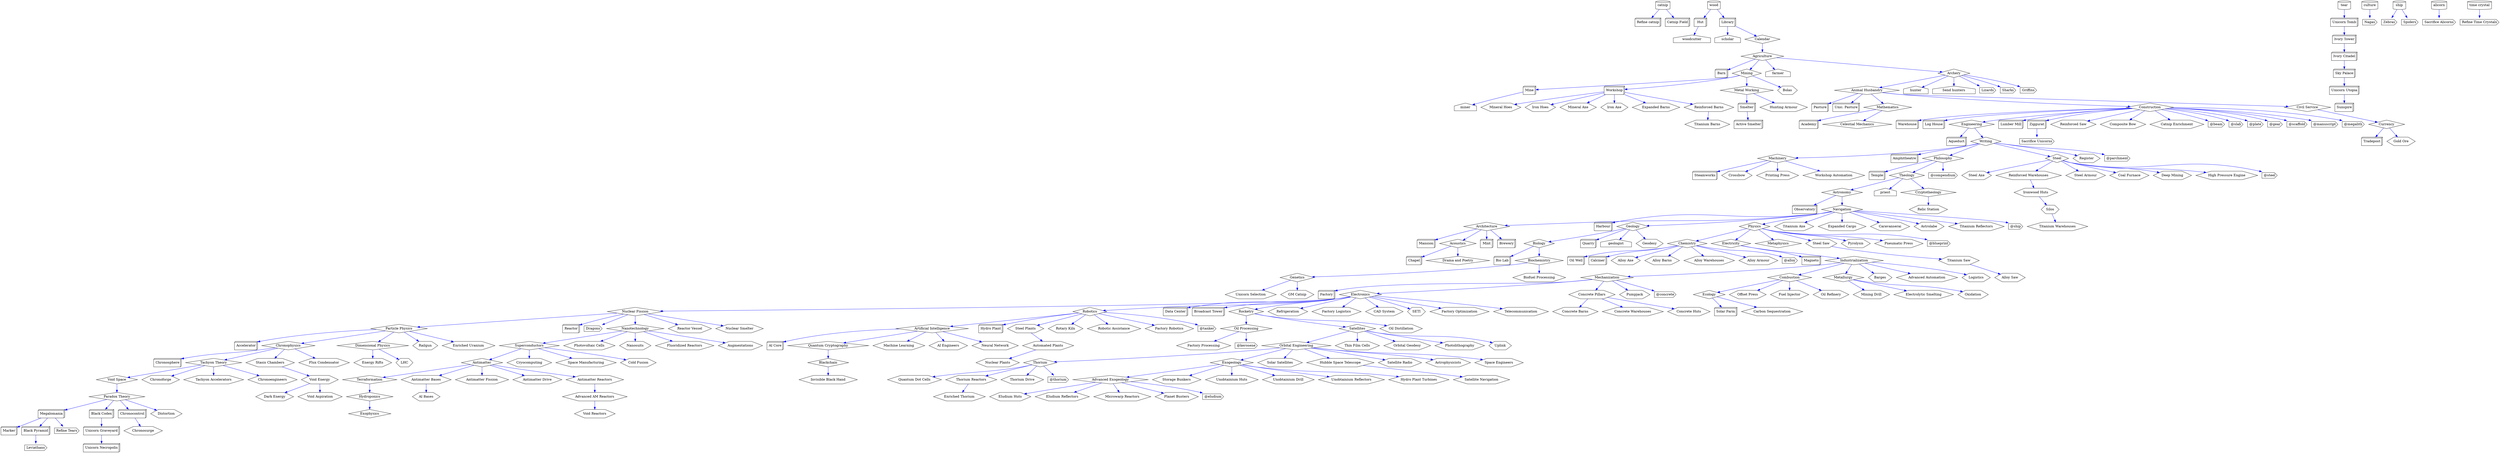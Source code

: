 digraph {
  "catnip" -> "Refine catnip" [color="blue"];
  "catnip" -> "Catnip Field" [color="blue"];
  "wood" -> "Hut" [color="blue"];
  "wood" -> "Library" [color="blue"];
  "Agriculture" -> "Barn" [color="blue"];
  "Mining" -> "Mine" [color="blue"];
  "Mining" -> "Workshop" [color="blue"];
  "Metal Working" -> "Smelter" [color="blue"];
  "Smelter" -> "Active Smelter" [color="blue"];
  "Animal Husbandry" -> "Pasture" [color="blue"];
  "Animal Husbandry" -> "Unic. Pasture" [color="blue"];
  "Mathematics" -> "Academy" [color="blue"];
  "Construction" -> "Warehouse" [color="blue"];
  "Construction" -> "Log House" [color="blue"];
  "Engineering" -> "Aqueduct" [color="blue"];
  "Architecture" -> "Mansion" [color="blue"];
  "Astronomy" -> "Observatory" [color="blue"];
  "Biology" -> "Bio Lab" [color="blue"];
  "Navigation" -> "Harbour" [color="blue"];
  "Geology" -> "Quarry" [color="blue"];
  "Construction" -> "Lumber Mill" [color="blue"];
  "Chemistry" -> "Oil Well" [color="blue"];
  "Particle Physics" -> "Accelerator" [color="blue"];
  "Machinery" -> "Steamworks" [color="blue"];
  "Electricity" -> "Magneto" [color="blue"];
  "Chemistry" -> "Calciner" [color="blue"];
  "Mechanization" -> "Factory" [color="blue"];
  "Nuclear Fission" -> "Reactor" [color="blue"];
  "Writing" -> "Amphitheatre" [color="blue"];
  "Acoustics" -> "Chapel" [color="blue"];
  "Philosophy" -> "Temple" [color="blue"];
  "Currency" -> "Tradepost" [color="blue"];
  "Architecture" -> "Mint" [color="blue"];
  "Architecture" -> "Brewery" [color="blue"];
  "Construction" -> "Ziggurat" [color="blue"];
  "Chronophysics" -> "Chronosphere" [color="blue"];
  "Artificial Intelligence" -> "AI Core" [color="blue"];
  "Ecology" -> "Solar Farm" [color="blue"];
  "Robotics" -> "Hydro Plant" [color="blue"];
  "Electronics" -> "Data Center" [color="blue"];
  "Electronics" -> "Broadcast Tower" [color="blue"];
  "tear" -> "Unicorn Tomb" [color="blue"];
  "Unicorn Tomb" -> "Ivory Tower" [color="blue"];
  "Ivory Tower" -> "Ivory Citadel" [color="blue"];
  "Ivory Citadel" -> "Sky Palace" [color="blue"];
  "Sky Palace" -> "Unicorn Utopia" [color="blue"];
  "Unicorn Utopia" -> "Sunspire" [color="blue"];
  "Megalomania" -> "Marker" [color="blue"];
  "Black Codex" -> "Unicorn Graveyard" [color="blue"];
  "Unicorn Graveyard" -> "Unicorn Necropolis" [color="blue"];
  "Megalomania" -> "Black Pyramid" [color="blue"];
  "Paradox Theory" -> "Chronocontrol" [color="blue"];
  "Paradox Theory" -> "Megalomania" [color="blue"];
  "Paradox Theory" -> "Black Codex" [color="blue"];
  "Hut" -> "woodcutter" [color="blue"];
  "Library" -> "scholar" [color="blue"];
  "Agriculture" -> "farmer" [color="blue"];
  "Archery" -> "hunter" [color="blue"];
  "Mine" -> "miner" [color="blue"];
  "Theology" -> "priest" [color="blue"];
  "Geology" -> "geologist" [color="blue"];
  "Archery" -> "Send hunters" [color="blue"];
  "Archery" -> "Lizards" [color="blue"];
  "Archery" -> "Sharks" [color="blue"];
  "Archery" -> "Griffins" [color="blue"];
  "culture" -> "Nagas" [color="blue"];
  "ship" -> "Zebras" [color="blue"];
  "ship" -> "Spiders" [color="blue"];
  "Nuclear Fission" -> "Dragons" [color="blue"];
  "Black Pyramid" -> "Leviathans" [color="blue"];
  "Ziggurat" -> "Sacrifice Unicorns" [color="blue"];
  "alicorn" -> "Sacrifice Alicorns" [color="blue"];
  "Megalomania" -> "Refine Tears" [color="blue"];
  "time crystal" -> "Refine Time Crystals" [color="blue"];
  "Library" -> "Calendar" [color="blue"];
  "Calendar" -> "Agriculture" [color="blue"];
  "Agriculture" -> "Archery" [color="blue"];
  "Agriculture" -> "Mining" [color="blue"];
  "Archery" -> "Animal Husbandry" [color="blue"];
  "Mining" -> "Metal Working" [color="blue"];
  "Animal Husbandry" -> "Civil Service" [color="blue"];
  "Animal Husbandry" -> "Mathematics" [color="blue"];
  "Animal Husbandry" -> "Construction" [color="blue"];
  "Civil Service" -> "Currency" [color="blue"];
  "Mathematics" -> "Celestial Mechanics" [color="blue"];
  "Construction" -> "Engineering" [color="blue"];
  "Engineering" -> "Writing" [color="blue"];
  "Writing" -> "Philosophy" [color="blue"];
  "Writing" -> "Steel" [color="blue"];
  "Writing" -> "Machinery" [color="blue"];
  "Philosophy" -> "Theology" [color="blue"];
  "Theology" -> "Astronomy" [color="blue"];
  "Astronomy" -> "Navigation" [color="blue"];
  "Navigation" -> "Architecture" [color="blue"];
  "Navigation" -> "Physics" [color="blue"];
  "Physics" -> "Metaphysics" [color="blue"];
  "Physics" -> "Chemistry" [color="blue"];
  "Architecture" -> "Acoustics" [color="blue"];
  "Navigation" -> "Geology" [color="blue"];
  "Acoustics" -> "Drama and Poetry" [color="blue"];
  "Physics" -> "Electricity" [color="blue"];
  "Geology" -> "Biology" [color="blue"];
  "Biology" -> "Biochemistry" [color="blue"];
  "Biochemistry" -> "Genetics" [color="blue"];
  "Electricity" -> "Industrialization" [color="blue"];
  "Industrialization" -> "Mechanization" [color="blue"];
  "Industrialization" -> "Combustion" [color="blue"];
  "Industrialization" -> "Metallurgy" [color="blue"];
  "Combustion" -> "Ecology" [color="blue"];
  "Mechanization" -> "Electronics" [color="blue"];
  "Electronics" -> "Robotics" [color="blue"];
  "Robotics" -> "Artificial Intelligence" [color="blue"];
  "Artificial Intelligence" -> "Quantum Cryptography" [color="blue"];
  "Quantum Cryptography" -> "Blackchain" [color="blue"];
  "Electronics" -> "Nuclear Fission" [color="blue"];
  "Electronics" -> "Rocketry" [color="blue"];
  "Rocketry" -> "Oil Processing" [color="blue"];
  "Rocketry" -> "Satellites" [color="blue"];
  "Satellites" -> "Orbital Engineering" [color="blue"];
  "Orbital Engineering" -> "Thorium" [color="blue"];
  "Orbital Engineering" -> "Exogeology" [color="blue"];
  "Exogeology" -> "Advanced Exogeology" [color="blue"];
  "Nuclear Fission" -> "Nanotechnology" [color="blue"];
  "Nanotechnology" -> "Superconductors" [color="blue"];
  "Superconductors" -> "Antimatter" [color="blue"];
  "Antimatter" -> "Terraformation" [color="blue"];
  "Terraformation" -> "Hydroponics" [color="blue"];
  "Hydroponics" -> "Exophysics" [color="blue"];
  "Nuclear Fission" -> "Particle Physics" [color="blue"];
  "Particle Physics" -> "Dimensional Physics" [color="blue"];
  "Particle Physics" -> "Chronophysics" [color="blue"];
  "Chronophysics" -> "Tachyon Theory" [color="blue"];
  "Theology" -> "Cryptotheology" [color="blue"];
  "Tachyon Theory" -> "Void Space" [color="blue"];
  "Void Space" -> "Paradox Theory" [color="blue"];
  "Workshop" -> "Mineral Hoes" [color="blue"];
  "Workshop" -> "Iron Hoes" [color="blue"];
  "Workshop" -> "Mineral Axe" [color="blue"];
  "Workshop" -> "Iron Axe" [color="blue"];
  "Steel" -> "Steel Axe" [color="blue"];
  "Construction" -> "Reinforced Saw" [color="blue"];
  "Physics" -> "Steel Saw" [color="blue"];
  "Steel Saw" -> "Titanium Saw" [color="blue"];
  "Titanium Saw" -> "Alloy Saw" [color="blue"];
  "Navigation" -> "Titanium Axe" [color="blue"];
  "Chemistry" -> "Alloy Axe" [color="blue"];
  "Workshop" -> "Expanded Barns" [color="blue"];
  "Workshop" -> "Reinforced Barns" [color="blue"];
  "Steel" -> "Reinforced Warehouses" [color="blue"];
  "Reinforced Barns" -> "Titanium Barns" [color="blue"];
  "Chemistry" -> "Alloy Barns" [color="blue"];
  "Concrete Pillars" -> "Concrete Barns" [color="blue"];
  "Silos" -> "Titanium Warehouses" [color="blue"];
  "Chemistry" -> "Alloy Warehouses" [color="blue"];
  "Concrete Pillars" -> "Concrete Warehouses" [color="blue"];
  "Exogeology" -> "Storage Bunkers" [color="blue"];
  "Dimensional Physics" -> "Energy Rifts" [color="blue"];
  "Chronophysics" -> "Stasis Chambers" [color="blue"];
  "Stasis Chambers" -> "Void Energy" [color="blue"];
  "Void Energy" -> "Dark Energy" [color="blue"];
  "Tachyon Theory" -> "Chronoforge" [color="blue"];
  "Tachyon Theory" -> "Tachyon Accelerators" [color="blue"];
  "Chronophysics" -> "Flux Condensator" [color="blue"];
  "Dimensional Physics" -> "LHC" [color="blue"];
  "Nanotechnology" -> "Photovoltaic Cells" [color="blue"];
  "Satellites" -> "Thin Film Cells" [color="blue"];
  "Thorium" -> "Quantum Dot Cells" [color="blue"];
  "Orbital Engineering" -> "Solar Satellites" [color="blue"];
  "Navigation" -> "Expanded Cargo" [color="blue"];
  "Industrialization" -> "Barges" [color="blue"];
  "Nuclear Fission" -> "Reactor Vessel" [color="blue"];
  "Reinforced Warehouses" -> "Ironwood Huts" [color="blue"];
  "Concrete Pillars" -> "Concrete Huts" [color="blue"];
  "Exogeology" -> "Unobtainium Huts" [color="blue"];
  "Advanced Exogeology" -> "Eludium Huts" [color="blue"];
  "Ironwood Huts" -> "Silos" [color="blue"];
  "Electronics" -> "Refrigeration" [color="blue"];
  "Construction" -> "Composite Bow" [color="blue"];
  "Machinery" -> "Crossbow" [color="blue"];
  "Particle Physics" -> "Railgun" [color="blue"];
  "Mining" -> "Bolas" [color="blue"];
  "Metal Working" -> "Hunting Armour" [color="blue"];
  "Steel" -> "Steel Armour" [color="blue"];
  "Chemistry" -> "Alloy Armour" [color="blue"];
  "Nanotechnology" -> "Nanosuits" [color="blue"];
  "Navigation" -> "Caravanserai" [color="blue"];
  "Construction" -> "Catnip Enrichment" [color="blue"];
  "Currency" -> "Gold Ore" [color="blue"];
  "Geology" -> "Geodesy" [color="blue"];
  "Writing" -> "Register" [color="blue"];
  "Mechanization" -> "Concrete Pillars" [color="blue"];
  "Metallurgy" -> "Mining Drill" [color="blue"];
  "Exogeology" -> "Unobtainium Drill" [color="blue"];
  "Steel" -> "Coal Furnace" [color="blue"];
  "Steel" -> "Deep Mining" [color="blue"];
  "Physics" -> "Pyrolysis" [color="blue"];
  "Metallurgy" -> "Electrolytic Smelting" [color="blue"];
  "Metallurgy" -> "Oxidation" [color="blue"];
  "Robotics" -> "Steel Plants" [color="blue"];
  "Steel Plants" -> "Automated Plants" [color="blue"];
  "Automated Plants" -> "Nuclear Plants" [color="blue"];
  "Robotics" -> "Rotary Kiln" [color="blue"];
  "Nanotechnology" -> "Fluoridized Reactors" [color="blue"];
  "Nuclear Fission" -> "Nuclear Smelter" [color="blue"];
  "Satellites" -> "Orbital Geodesy" [color="blue"];
  "Machinery" -> "Printing Press" [color="blue"];
  "Combustion" -> "Offset Press" [color="blue"];
  "Satellites" -> "Photolithography" [color="blue"];
  "Satellites" -> "Uplink" [color="blue"];
  "Superconductors" -> "Cryocomputing" [color="blue"];
  "Artificial Intelligence" -> "Machine Learning" [color="blue"];
  "Machinery" -> "Workshop Automation" [color="blue"];
  "Industrialization" -> "Advanced Automation" [color="blue"];
  "Physics" -> "Pneumatic Press" [color="blue"];
  "Steel" -> "High Pressure Engine" [color="blue"];
  "Combustion" -> "Fuel Injector" [color="blue"];
  "Electronics" -> "Factory Logistics" [color="blue"];
  "Ecology" -> "Carbon Sequestration" [color="blue"];
  "Superconductors" -> "Space Manufacturing" [color="blue"];
  "Navigation" -> "Astrolabe" [color="blue"];
  "Navigation" -> "Titanium Reflectors" [color="blue"];
  "Exogeology" -> "Unobtainium Reflectors" [color="blue"];
  "Advanced Exogeology" -> "Eludium Reflectors" [color="blue"];
  "Exogeology" -> "Hydro Plant Turbines" [color="blue"];
  "Antimatter" -> "Antimatter Bases" [color="blue"];
  "Antimatter Bases" -> "AI Bases" [color="blue"];
  "Antimatter" -> "Antimatter Fission" [color="blue"];
  "Antimatter" -> "Antimatter Drive" [color="blue"];
  "Antimatter" -> "Antimatter Reactors" [color="blue"];
  "Antimatter Reactors" -> "Advanced AM Reactors" [color="blue"];
  "Advanced AM Reactors" -> "Void Reactors" [color="blue"];
  "Cryptotheology" -> "Relic Station" [color="blue"];
  "Mechanization" -> "Pumpjack" [color="blue"];
  "Biochemistry" -> "Biofuel Processing" [color="blue"];
  "Genetics" -> "Unicorn Selection" [color="blue"];
  "Genetics" -> "GM Catnip" [color="blue"];
  "Electronics" -> "CAD System" [color="blue"];
  "Electronics" -> "SETI" [color="blue"];
  "Industrialization" -> "Logistics" [color="blue"];
  "Nanotechnology" -> "Augmentations" [color="blue"];
  "Superconductors" -> "Cold Fusion" [color="blue"];
  "Thorium" -> "Thorium Reactors" [color="blue"];
  "Particle Physics" -> "Enriched Uranium" [color="blue"];
  "Thorium Reactors" -> "Enriched Thorium" [color="blue"];
  "Combustion" -> "Oil Refinery" [color="blue"];
  "Orbital Engineering" -> "Hubble Space Telescope" [color="blue"];
  "Hubble Space Telescope" -> "Satellite Navigation" [color="blue"];
  "Orbital Engineering" -> "Satellite Radio" [color="blue"];
  "Orbital Engineering" -> "Astrophysicists" [color="blue"];
  "Advanced Exogeology" -> "Microwarp Reactors" [color="blue"];
  "Advanced Exogeology" -> "Planet Busters" [color="blue"];
  "Thorium" -> "Thorium Drive" [color="blue"];
  "Rocketry" -> "Oil Distillation" [color="blue"];
  "Oil Processing" -> "Factory Processing" [color="blue"];
  "Electronics" -> "Factory Optimization" [color="blue"];
  "Orbital Engineering" -> "Space Engineers" [color="blue"];
  "Artificial Intelligence" -> "AI Engineers" [color="blue"];
  "Tachyon Theory" -> "Chronoengineers" [color="blue"];
  "Electronics" -> "Telecommunication" [color="blue"];
  "Artificial Intelligence" -> "Neural Network" [color="blue"];
  "Robotics" -> "Robotic Assistance" [color="blue"];
  "Robotics" -> "Factory Robotics" [color="blue"];
  "Void Energy" -> "Void Aspiration" [color="blue"];
  "Paradox Theory" -> "Distortion" [color="blue"];
  "Chronocontrol" -> "Chronosurge" [color="blue"];
  "Blackchain" -> "Invisible Black Hand" [color="blue"];
  "Construction" -> "@beam" [color="blue"];
  "Construction" -> "@slab" [color="blue"];
  "Mechanization" -> "@concrete" [color="blue"];
  "Construction" -> "@plate" [color="blue"];
  "Steel" -> "@steel" [color="blue"];
  "Construction" -> "@gear" [color="blue"];
  "Chemistry" -> "@alloy" [color="blue"];
  "Advanced Exogeology" -> "@eludium" [color="blue"];
  "Construction" -> "@scaffold" [color="blue"];
  "Navigation" -> "@ship" [color="blue"];
  "Robotics" -> "@tanker" [color="blue"];
  "Oil Processing" -> "@kerosene" [color="blue"];
  "Writing" -> "@parchment" [color="blue"];
  "Construction" -> "@manuscript" [color="blue"];
  "Philosophy" -> "@compendium" [color="blue"];
  "Physics" -> "@blueprint" [color="blue"];
  "Thorium" -> "@thorium" [color="blue"];
  "Construction" -> "@megalith" [color="blue"];
  "catnip" [shape="cylinder"];
  "wood" [shape="cylinder"];
  "time crystal" [shape="cylinder"];
  "culture" [shape="cylinder"];
  "tear" [shape="cylinder"];
  "alicorn" [shape="cylinder"];
  "Catnip Field" [shape="box3d"];
  "Hut" [shape="box3d"];
  "Library" [shape="box3d"];
  "Barn" [shape="box3d"];
  "Mine" [shape="box3d"];
  "Workshop" [shape="box3d"];
  "Smelter" [shape="box3d"];
  "Active Smelter" [shape="box3d"];
  "Pasture" [shape="box3d"];
  "Unic. Pasture" [shape="box3d"];
  "Academy" [shape="box3d"];
  "Warehouse" [shape="box3d"];
  "Log House" [shape="box3d"];
  "Aqueduct" [shape="box3d"];
  "Mansion" [shape="box3d"];
  "Observatory" [shape="box3d"];
  "Bio Lab" [shape="box3d"];
  "Harbour" [shape="box3d"];
  "Quarry" [shape="box3d"];
  "Lumber Mill" [shape="box3d"];
  "Oil Well" [shape="box3d"];
  "Accelerator" [shape="box3d"];
  "Steamworks" [shape="box3d"];
  "Magneto" [shape="box3d"];
  "Calciner" [shape="box3d"];
  "Factory" [shape="box3d"];
  "Reactor" [shape="box3d"];
  "Amphitheatre" [shape="box3d"];
  "Chapel" [shape="box3d"];
  "Temple" [shape="box3d"];
  "Tradepost" [shape="box3d"];
  "Mint" [shape="box3d"];
  "Brewery" [shape="box3d"];
  "Ziggurat" [shape="box3d"];
  "Chronosphere" [shape="box3d"];
  "AI Core" [shape="box3d"];
  "Solar Farm" [shape="box3d"];
  "Hydro Plant" [shape="box3d"];
  "Data Center" [shape="box3d"];
  "Broadcast Tower" [shape="box3d"];
  "Unicorn Tomb" [shape="box3d"];
  "Ivory Tower" [shape="box3d"];
  "Ivory Citadel" [shape="box3d"];
  "Sky Palace" [shape="box3d"];
  "Unicorn Utopia" [shape="box3d"];
  "Sunspire" [shape="box3d"];
  "Marker" [shape="box3d"];
  "Unicorn Graveyard" [shape="box3d"];
  "Unicorn Necropolis" [shape="box3d"];
  "Black Pyramid" [shape="box3d"];
  "Chronocontrol" [shape="box3d"];
  "Megalomania" [shape="box3d"];
  "Black Codex" [shape="box3d"];
  "woodcutter" [shape="house"];
  "scholar" [shape="house"];
  "farmer" [shape="house"];
  "hunter" [shape="house"];
  "miner" [shape="house"];
  "priest" [shape="house"];
  "geologist" [shape="house"];
  "Calendar" [shape="diamond"];
  "Agriculture" [shape="diamond"];
  "Archery" [shape="diamond"];
  "Mining" [shape="diamond"];
  "Animal Husbandry" [shape="diamond"];
  "Metal Working" [shape="diamond"];
  "Civil Service" [shape="diamond"];
  "Mathematics" [shape="diamond"];
  "Construction" [shape="diamond"];
  "Currency" [shape="diamond"];
  "Celestial Mechanics" [shape="diamond"];
  "Engineering" [shape="diamond"];
  "Writing" [shape="diamond"];
  "Philosophy" [shape="diamond"];
  "Steel" [shape="diamond"];
  "Machinery" [shape="diamond"];
  "Theology" [shape="diamond"];
  "Astronomy" [shape="diamond"];
  "Navigation" [shape="diamond"];
  "Architecture" [shape="diamond"];
  "Physics" [shape="diamond"];
  "Metaphysics" [shape="diamond"];
  "Chemistry" [shape="diamond"];
  "Acoustics" [shape="diamond"];
  "Geology" [shape="diamond"];
  "Drama and Poetry" [shape="diamond"];
  "Electricity" [shape="diamond"];
  "Biology" [shape="diamond"];
  "Biochemistry" [shape="diamond"];
  "Genetics" [shape="diamond"];
  "Industrialization" [shape="diamond"];
  "Mechanization" [shape="diamond"];
  "Combustion" [shape="diamond"];
  "Metallurgy" [shape="diamond"];
  "Ecology" [shape="diamond"];
  "Electronics" [shape="diamond"];
  "Robotics" [shape="diamond"];
  "Artificial Intelligence" [shape="diamond"];
  "Quantum Cryptography" [shape="diamond"];
  "Blackchain" [shape="diamond"];
  "Nuclear Fission" [shape="diamond"];
  "Rocketry" [shape="diamond"];
  "Oil Processing" [shape="diamond"];
  "Satellites" [shape="diamond"];
  "Orbital Engineering" [shape="diamond"];
  "Thorium" [shape="diamond"];
  "Exogeology" [shape="diamond"];
  "Advanced Exogeology" [shape="diamond"];
  "Nanotechnology" [shape="diamond"];
  "Superconductors" [shape="diamond"];
  "Antimatter" [shape="diamond"];
  "Terraformation" [shape="diamond"];
  "Hydroponics" [shape="diamond"];
  "Exophysics" [shape="diamond"];
  "Particle Physics" [shape="diamond"];
  "Dimensional Physics" [shape="diamond"];
  "Chronophysics" [shape="diamond"];
  "Tachyon Theory" [shape="diamond"];
  "Cryptotheology" [shape="diamond"];
  "Void Space" [shape="diamond"];
  "Paradox Theory" [shape="diamond"];
  "Mineral Hoes" [shape="hexagon"];
  "Iron Hoes" [shape="hexagon"];
  "Mineral Axe" [shape="hexagon"];
  "Iron Axe" [shape="hexagon"];
  "Steel Axe" [shape="hexagon"];
  "Reinforced Saw" [shape="hexagon"];
  "Steel Saw" [shape="hexagon"];
  "Titanium Saw" [shape="hexagon"];
  "Alloy Saw" [shape="hexagon"];
  "Titanium Axe" [shape="hexagon"];
  "Alloy Axe" [shape="hexagon"];
  "Expanded Barns" [shape="hexagon"];
  "Reinforced Barns" [shape="hexagon"];
  "Reinforced Warehouses" [shape="hexagon"];
  "Titanium Barns" [shape="hexagon"];
  "Alloy Barns" [shape="hexagon"];
  "Concrete Barns" [shape="hexagon"];
  "Titanium Warehouses" [shape="hexagon"];
  "Alloy Warehouses" [shape="hexagon"];
  "Concrete Warehouses" [shape="hexagon"];
  "Storage Bunkers" [shape="hexagon"];
  "Energy Rifts" [shape="hexagon"];
  "Stasis Chambers" [shape="hexagon"];
  "Void Energy" [shape="hexagon"];
  "Dark Energy" [shape="hexagon"];
  "Chronoforge" [shape="hexagon"];
  "Tachyon Accelerators" [shape="hexagon"];
  "Flux Condensator" [shape="hexagon"];
  "LHC" [shape="hexagon"];
  "Photovoltaic Cells" [shape="hexagon"];
  "Thin Film Cells" [shape="hexagon"];
  "Quantum Dot Cells" [shape="hexagon"];
  "Solar Satellites" [shape="hexagon"];
  "Expanded Cargo" [shape="hexagon"];
  "Barges" [shape="hexagon"];
  "Reactor Vessel" [shape="hexagon"];
  "Ironwood Huts" [shape="hexagon"];
  "Concrete Huts" [shape="hexagon"];
  "Unobtainium Huts" [shape="hexagon"];
  "Eludium Huts" [shape="hexagon"];
  "Silos" [shape="hexagon"];
  "Refrigeration" [shape="hexagon"];
  "Composite Bow" [shape="hexagon"];
  "Crossbow" [shape="hexagon"];
  "Railgun" [shape="hexagon"];
  "Bolas" [shape="hexagon"];
  "Hunting Armour" [shape="hexagon"];
  "Steel Armour" [shape="hexagon"];
  "Alloy Armour" [shape="hexagon"];
  "Nanosuits" [shape="hexagon"];
  "Caravanserai" [shape="hexagon"];
  "Catnip Enrichment" [shape="hexagon"];
  "Gold Ore" [shape="hexagon"];
  "Geodesy" [shape="hexagon"];
  "Register" [shape="hexagon"];
  "Concrete Pillars" [shape="hexagon"];
  "Mining Drill" [shape="hexagon"];
  "Unobtainium Drill" [shape="hexagon"];
  "Coal Furnace" [shape="hexagon"];
  "Deep Mining" [shape="hexagon"];
  "Pyrolysis" [shape="hexagon"];
  "Electrolytic Smelting" [shape="hexagon"];
  "Oxidation" [shape="hexagon"];
  "Steel Plants" [shape="hexagon"];
  "Automated Plants" [shape="hexagon"];
  "Nuclear Plants" [shape="hexagon"];
  "Rotary Kiln" [shape="hexagon"];
  "Fluoridized Reactors" [shape="hexagon"];
  "Nuclear Smelter" [shape="hexagon"];
  "Orbital Geodesy" [shape="hexagon"];
  "Printing Press" [shape="hexagon"];
  "Offset Press" [shape="hexagon"];
  "Photolithography" [shape="hexagon"];
  "Uplink" [shape="hexagon"];
  "Cryocomputing" [shape="hexagon"];
  "Machine Learning" [shape="hexagon"];
  "Workshop Automation" [shape="hexagon"];
  "Advanced Automation" [shape="hexagon"];
  "Pneumatic Press" [shape="hexagon"];
  "High Pressure Engine" [shape="hexagon"];
  "Fuel Injector" [shape="hexagon"];
  "Factory Logistics" [shape="hexagon"];
  "Carbon Sequestration" [shape="hexagon"];
  "Space Manufacturing" [shape="hexagon"];
  "Astrolabe" [shape="hexagon"];
  "Titanium Reflectors" [shape="hexagon"];
  "Unobtainium Reflectors" [shape="hexagon"];
  "Eludium Reflectors" [shape="hexagon"];
  "Hydro Plant Turbines" [shape="hexagon"];
  "Antimatter Bases" [shape="hexagon"];
  "AI Bases" [shape="hexagon"];
  "Antimatter Fission" [shape="hexagon"];
  "Antimatter Drive" [shape="hexagon"];
  "Antimatter Reactors" [shape="hexagon"];
  "Advanced AM Reactors" [shape="hexagon"];
  "Void Reactors" [shape="hexagon"];
  "Relic Station" [shape="hexagon"];
  "Pumpjack" [shape="hexagon"];
  "Biofuel Processing" [shape="hexagon"];
  "Unicorn Selection" [shape="hexagon"];
  "GM Catnip" [shape="hexagon"];
  "CAD System" [shape="hexagon"];
  "SETI" [shape="hexagon"];
  "Logistics" [shape="hexagon"];
  "Augmentations" [shape="hexagon"];
  "Cold Fusion" [shape="hexagon"];
  "Thorium Reactors" [shape="hexagon"];
  "Enriched Uranium" [shape="hexagon"];
  "Enriched Thorium" [shape="hexagon"];
  "Oil Refinery" [shape="hexagon"];
  "Hubble Space Telescope" [shape="hexagon"];
  "Satellite Navigation" [shape="hexagon"];
  "Satellite Radio" [shape="hexagon"];
  "Astrophysicists" [shape="hexagon"];
  "Microwarp Reactors" [shape="hexagon"];
  "Planet Busters" [shape="hexagon"];
  "Thorium Drive" [shape="hexagon"];
  "Oil Distillation" [shape="hexagon"];
  "Factory Processing" [shape="hexagon"];
  "Factory Optimization" [shape="hexagon"];
  "Space Engineers" [shape="hexagon"];
  "AI Engineers" [shape="hexagon"];
  "Chronoengineers" [shape="hexagon"];
  "Telecommunication" [shape="hexagon"];
  "Neural Network" [shape="hexagon"];
  "Robotic Assistance" [shape="hexagon"];
  "Factory Robotics" [shape="hexagon"];
  "Void Aspiration" [shape="hexagon"];
  "Distortion" [shape="hexagon"];
  "Chronosurge" [shape="hexagon"];
  "Invisible Black Hand" [shape="hexagon"];
  "ship" [shape="cylinder"];
  "Refine catnip" [shape="box3d"];
  "Catnip Field" [shape="box3d"];
  "Hut" [shape="box3d"];
  "Library" [shape="box3d"];
  "Barn" [shape="box3d"];
  "Mine" [shape="box3d"];
  "Workshop" [shape="box3d"];
  "Smelter" [shape="box3d"];
  "Active Smelter" [shape="box3d"];
  "Pasture" [shape="box3d"];
  "Unic. Pasture" [shape="box3d"];
  "Academy" [shape="box3d"];
  "Warehouse" [shape="box3d"];
  "Log House" [shape="box3d"];
  "Aqueduct" [shape="box3d"];
  "Mansion" [shape="box3d"];
  "Observatory" [shape="box3d"];
  "Bio Lab" [shape="box3d"];
  "Harbour" [shape="box3d"];
  "Quarry" [shape="box3d"];
  "Lumber Mill" [shape="box3d"];
  "Oil Well" [shape="box3d"];
  "Accelerator" [shape="box3d"];
  "Steamworks" [shape="box3d"];
  "Magneto" [shape="box3d"];
  "Calciner" [shape="box3d"];
  "Factory" [shape="box3d"];
  "Reactor" [shape="box3d"];
  "Amphitheatre" [shape="box3d"];
  "Chapel" [shape="box3d"];
  "Temple" [shape="box3d"];
  "Tradepost" [shape="box3d"];
  "Mint" [shape="box3d"];
  "Brewery" [shape="box3d"];
  "Ziggurat" [shape="box3d"];
  "Chronosphere" [shape="box3d"];
  "AI Core" [shape="box3d"];
  "Solar Farm" [shape="box3d"];
  "Hydro Plant" [shape="box3d"];
  "Data Center" [shape="box3d"];
  "Broadcast Tower" [shape="box3d"];
  "Unicorn Tomb" [shape="box3d"];
  "Ivory Tower" [shape="box3d"];
  "Ivory Citadel" [shape="box3d"];
  "Sky Palace" [shape="box3d"];
  "Unicorn Utopia" [shape="box3d"];
  "Sunspire" [shape="box3d"];
  "Marker" [shape="box3d"];
  "Unicorn Graveyard" [shape="box3d"];
  "Unicorn Necropolis" [shape="box3d"];
  "Black Pyramid" [shape="box3d"];
  "Chronocontrol" [shape="box3d"];
  "Megalomania" [shape="box3d"];
  "Black Codex" [shape="box3d"];
  "woodcutter" [shape="house"];
  "scholar" [shape="house"];
  "farmer" [shape="house"];
  "hunter" [shape="house"];
  "miner" [shape="house"];
  "priest" [shape="house"];
  "geologist" [shape="house"];
  "Send hunters" [shape="house"];
  "Lizards" [shape="cds"];
  "Sharks" [shape="cds"];
  "Griffins" [shape="cds"];
  "Nagas" [shape="cds"];
  "Zebras" [shape="cds"];
  "Spiders" [shape="cds"];
  "Dragons" [shape="cds"];
  "Leviathans" [shape="cds"];
  "Sacrifice Unicorns" [shape="cds"];
  "Sacrifice Alicorns" [shape="cds"];
  "Refine Tears" [shape="cds"];
  "Refine Time Crystals" [shape="cds"];
  "Calendar" [shape="diamond"];
  "Agriculture" [shape="diamond"];
  "Archery" [shape="diamond"];
  "Mining" [shape="diamond"];
  "Animal Husbandry" [shape="diamond"];
  "Metal Working" [shape="diamond"];
  "Civil Service" [shape="diamond"];
  "Mathematics" [shape="diamond"];
  "Construction" [shape="diamond"];
  "Currency" [shape="diamond"];
  "Celestial Mechanics" [shape="diamond"];
  "Engineering" [shape="diamond"];
  "Writing" [shape="diamond"];
  "Philosophy" [shape="diamond"];
  "Steel" [shape="diamond"];
  "Machinery" [shape="diamond"];
  "Theology" [shape="diamond"];
  "Astronomy" [shape="diamond"];
  "Navigation" [shape="diamond"];
  "Architecture" [shape="diamond"];
  "Physics" [shape="diamond"];
  "Metaphysics" [shape="diamond"];
  "Chemistry" [shape="diamond"];
  "Acoustics" [shape="diamond"];
  "Geology" [shape="diamond"];
  "Drama and Poetry" [shape="diamond"];
  "Electricity" [shape="diamond"];
  "Biology" [shape="diamond"];
  "Biochemistry" [shape="diamond"];
  "Genetics" [shape="diamond"];
  "Industrialization" [shape="diamond"];
  "Mechanization" [shape="diamond"];
  "Combustion" [shape="diamond"];
  "Metallurgy" [shape="diamond"];
  "Ecology" [shape="diamond"];
  "Electronics" [shape="diamond"];
  "Robotics" [shape="diamond"];
  "Artificial Intelligence" [shape="diamond"];
  "Quantum Cryptography" [shape="diamond"];
  "Blackchain" [shape="diamond"];
  "Nuclear Fission" [shape="diamond"];
  "Rocketry" [shape="diamond"];
  "Oil Processing" [shape="diamond"];
  "Satellites" [shape="diamond"];
  "Orbital Engineering" [shape="diamond"];
  "Thorium" [shape="diamond"];
  "Exogeology" [shape="diamond"];
  "Advanced Exogeology" [shape="diamond"];
  "Nanotechnology" [shape="diamond"];
  "Superconductors" [shape="diamond"];
  "Antimatter" [shape="diamond"];
  "Terraformation" [shape="diamond"];
  "Hydroponics" [shape="diamond"];
  "Exophysics" [shape="diamond"];
  "Particle Physics" [shape="diamond"];
  "Dimensional Physics" [shape="diamond"];
  "Chronophysics" [shape="diamond"];
  "Tachyon Theory" [shape="diamond"];
  "Cryptotheology" [shape="diamond"];
  "Void Space" [shape="diamond"];
  "Paradox Theory" [shape="diamond"];
  "Mineral Hoes" [shape="hexagon"];
  "Iron Hoes" [shape="hexagon"];
  "Mineral Axe" [shape="hexagon"];
  "Iron Axe" [shape="hexagon"];
  "Steel Axe" [shape="hexagon"];
  "Reinforced Saw" [shape="hexagon"];
  "Steel Saw" [shape="hexagon"];
  "Titanium Saw" [shape="hexagon"];
  "Alloy Saw" [shape="hexagon"];
  "Titanium Axe" [shape="hexagon"];
  "Alloy Axe" [shape="hexagon"];
  "Expanded Barns" [shape="hexagon"];
  "Reinforced Barns" [shape="hexagon"];
  "Reinforced Warehouses" [shape="hexagon"];
  "Titanium Barns" [shape="hexagon"];
  "Alloy Barns" [shape="hexagon"];
  "Concrete Barns" [shape="hexagon"];
  "Titanium Warehouses" [shape="hexagon"];
  "Alloy Warehouses" [shape="hexagon"];
  "Concrete Warehouses" [shape="hexagon"];
  "Storage Bunkers" [shape="hexagon"];
  "Energy Rifts" [shape="hexagon"];
  "Stasis Chambers" [shape="hexagon"];
  "Void Energy" [shape="hexagon"];
  "Dark Energy" [shape="hexagon"];
  "Chronoforge" [shape="hexagon"];
  "Tachyon Accelerators" [shape="hexagon"];
  "Flux Condensator" [shape="hexagon"];
  "LHC" [shape="hexagon"];
  "Photovoltaic Cells" [shape="hexagon"];
  "Thin Film Cells" [shape="hexagon"];
  "Quantum Dot Cells" [shape="hexagon"];
  "Solar Satellites" [shape="hexagon"];
  "Expanded Cargo" [shape="hexagon"];
  "Barges" [shape="hexagon"];
  "Reactor Vessel" [shape="hexagon"];
  "Ironwood Huts" [shape="hexagon"];
  "Concrete Huts" [shape="hexagon"];
  "Unobtainium Huts" [shape="hexagon"];
  "Eludium Huts" [shape="hexagon"];
  "Silos" [shape="hexagon"];
  "Refrigeration" [shape="hexagon"];
  "Composite Bow" [shape="hexagon"];
  "Crossbow" [shape="hexagon"];
  "Railgun" [shape="hexagon"];
  "Bolas" [shape="hexagon"];
  "Hunting Armour" [shape="hexagon"];
  "Steel Armour" [shape="hexagon"];
  "Alloy Armour" [shape="hexagon"];
  "Nanosuits" [shape="hexagon"];
  "Caravanserai" [shape="hexagon"];
  "Catnip Enrichment" [shape="hexagon"];
  "Gold Ore" [shape="hexagon"];
  "Geodesy" [shape="hexagon"];
  "Register" [shape="hexagon"];
  "Concrete Pillars" [shape="hexagon"];
  "Mining Drill" [shape="hexagon"];
  "Unobtainium Drill" [shape="hexagon"];
  "Coal Furnace" [shape="hexagon"];
  "Deep Mining" [shape="hexagon"];
  "Pyrolysis" [shape="hexagon"];
  "Electrolytic Smelting" [shape="hexagon"];
  "Oxidation" [shape="hexagon"];
  "Steel Plants" [shape="hexagon"];
  "Automated Plants" [shape="hexagon"];
  "Nuclear Plants" [shape="hexagon"];
  "Rotary Kiln" [shape="hexagon"];
  "Fluoridized Reactors" [shape="hexagon"];
  "Nuclear Smelter" [shape="hexagon"];
  "Orbital Geodesy" [shape="hexagon"];
  "Printing Press" [shape="hexagon"];
  "Offset Press" [shape="hexagon"];
  "Photolithography" [shape="hexagon"];
  "Uplink" [shape="hexagon"];
  "Cryocomputing" [shape="hexagon"];
  "Machine Learning" [shape="hexagon"];
  "Workshop Automation" [shape="hexagon"];
  "Advanced Automation" [shape="hexagon"];
  "Pneumatic Press" [shape="hexagon"];
  "High Pressure Engine" [shape="hexagon"];
  "Fuel Injector" [shape="hexagon"];
  "Factory Logistics" [shape="hexagon"];
  "Carbon Sequestration" [shape="hexagon"];
  "Space Manufacturing" [shape="hexagon"];
  "Astrolabe" [shape="hexagon"];
  "Titanium Reflectors" [shape="hexagon"];
  "Unobtainium Reflectors" [shape="hexagon"];
  "Eludium Reflectors" [shape="hexagon"];
  "Hydro Plant Turbines" [shape="hexagon"];
  "Antimatter Bases" [shape="hexagon"];
  "AI Bases" [shape="hexagon"];
  "Antimatter Fission" [shape="hexagon"];
  "Antimatter Drive" [shape="hexagon"];
  "Antimatter Reactors" [shape="hexagon"];
  "Advanced AM Reactors" [shape="hexagon"];
  "Void Reactors" [shape="hexagon"];
  "Relic Station" [shape="hexagon"];
  "Pumpjack" [shape="hexagon"];
  "Biofuel Processing" [shape="hexagon"];
  "Unicorn Selection" [shape="hexagon"];
  "GM Catnip" [shape="hexagon"];
  "CAD System" [shape="hexagon"];
  "SETI" [shape="hexagon"];
  "Logistics" [shape="hexagon"];
  "Augmentations" [shape="hexagon"];
  "Cold Fusion" [shape="hexagon"];
  "Thorium Reactors" [shape="hexagon"];
  "Enriched Uranium" [shape="hexagon"];
  "Enriched Thorium" [shape="hexagon"];
  "Oil Refinery" [shape="hexagon"];
  "Hubble Space Telescope" [shape="hexagon"];
  "Satellite Navigation" [shape="hexagon"];
  "Satellite Radio" [shape="hexagon"];
  "Astrophysicists" [shape="hexagon"];
  "Microwarp Reactors" [shape="hexagon"];
  "Planet Busters" [shape="hexagon"];
  "Thorium Drive" [shape="hexagon"];
  "Oil Distillation" [shape="hexagon"];
  "Factory Processing" [shape="hexagon"];
  "Factory Optimization" [shape="hexagon"];
  "Space Engineers" [shape="hexagon"];
  "AI Engineers" [shape="hexagon"];
  "Chronoengineers" [shape="hexagon"];
  "Telecommunication" [shape="hexagon"];
  "Neural Network" [shape="hexagon"];
  "Robotic Assistance" [shape="hexagon"];
  "Factory Robotics" [shape="hexagon"];
  "Void Aspiration" [shape="hexagon"];
  "Distortion" [shape="hexagon"];
  "Chronosurge" [shape="hexagon"];
  "Invisible Black Hand" [shape="hexagon"];
  "@beam" [shape="cds"];
  "@slab" [shape="cds"];
  "@concrete" [shape="cds"];
  "@plate" [shape="cds"];
  "@steel" [shape="cds"];
  "@gear" [shape="cds"];
  "@alloy" [shape="cds"];
  "@eludium" [shape="cds"];
  "@scaffold" [shape="cds"];
  "@ship" [shape="cds"];
  "@tanker" [shape="cds"];
  "@kerosene" [shape="cds"];
  "@parchment" [shape="cds"];
  "@manuscript" [shape="cds"];
  "@compendium" [shape="cds"];
  "@blueprint" [shape="cds"];
  "@thorium" [shape="cds"];
  "@megalith" [shape="cds"];
}
